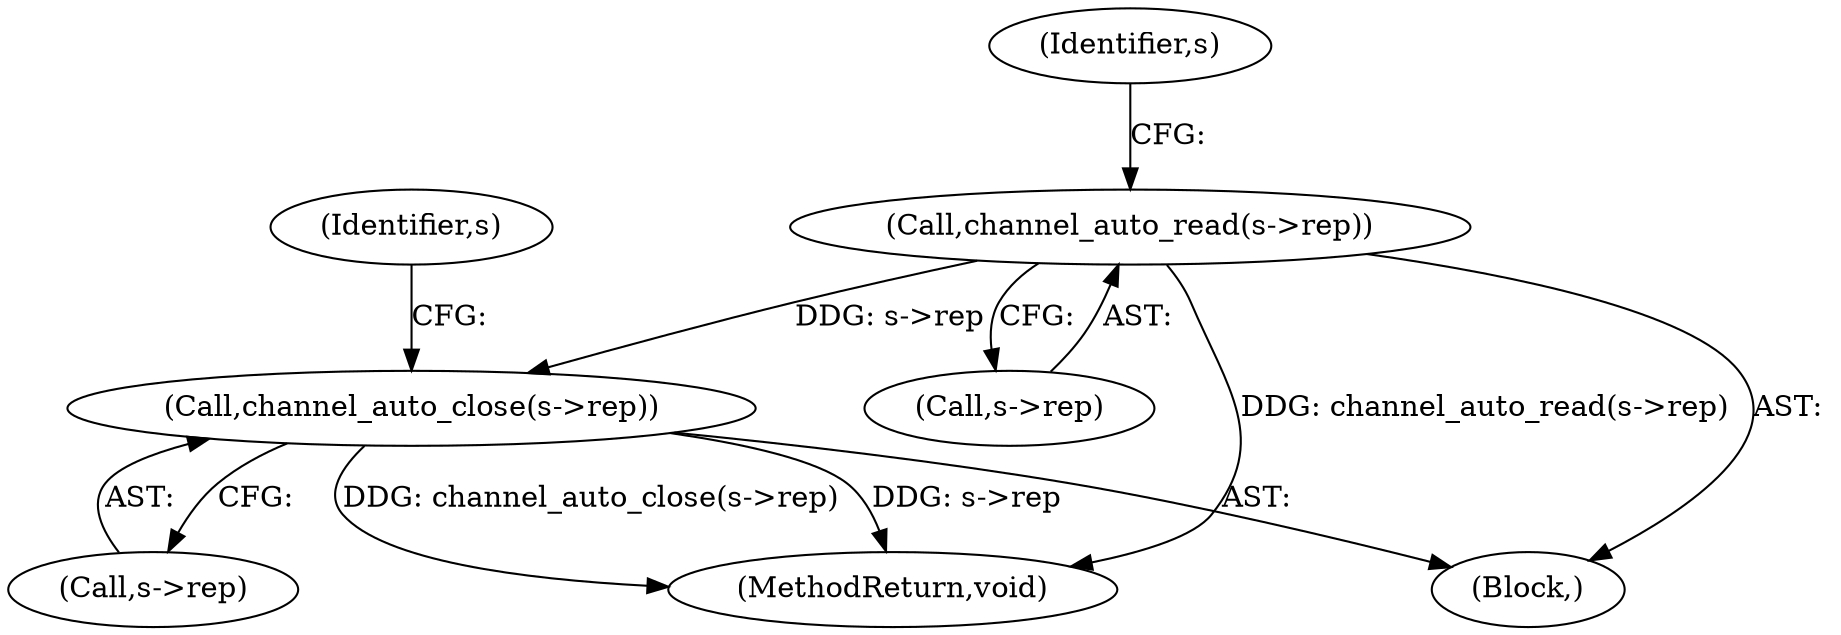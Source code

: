digraph "0_haproxy_b4d05093bc89f71377230228007e69a1434c1a0c@API" {
"1000871" [label="(Call,channel_auto_read(s->rep))"];
"1000875" [label="(Call,channel_auto_close(s->rep))"];
"1000882" [label="(Identifier,s)"];
"1000877" [label="(Identifier,s)"];
"1000903" [label="(MethodReturn,void)"];
"1000876" [label="(Call,s->rep)"];
"1000871" [label="(Call,channel_auto_read(s->rep))"];
"1000875" [label="(Call,channel_auto_close(s->rep))"];
"1000872" [label="(Call,s->rep)"];
"1000118" [label="(Block,)"];
"1000871" -> "1000118"  [label="AST: "];
"1000871" -> "1000872"  [label="CFG: "];
"1000872" -> "1000871"  [label="AST: "];
"1000877" -> "1000871"  [label="CFG: "];
"1000871" -> "1000903"  [label="DDG: channel_auto_read(s->rep)"];
"1000871" -> "1000875"  [label="DDG: s->rep"];
"1000875" -> "1000118"  [label="AST: "];
"1000875" -> "1000876"  [label="CFG: "];
"1000876" -> "1000875"  [label="AST: "];
"1000882" -> "1000875"  [label="CFG: "];
"1000875" -> "1000903"  [label="DDG: s->rep"];
"1000875" -> "1000903"  [label="DDG: channel_auto_close(s->rep)"];
}
